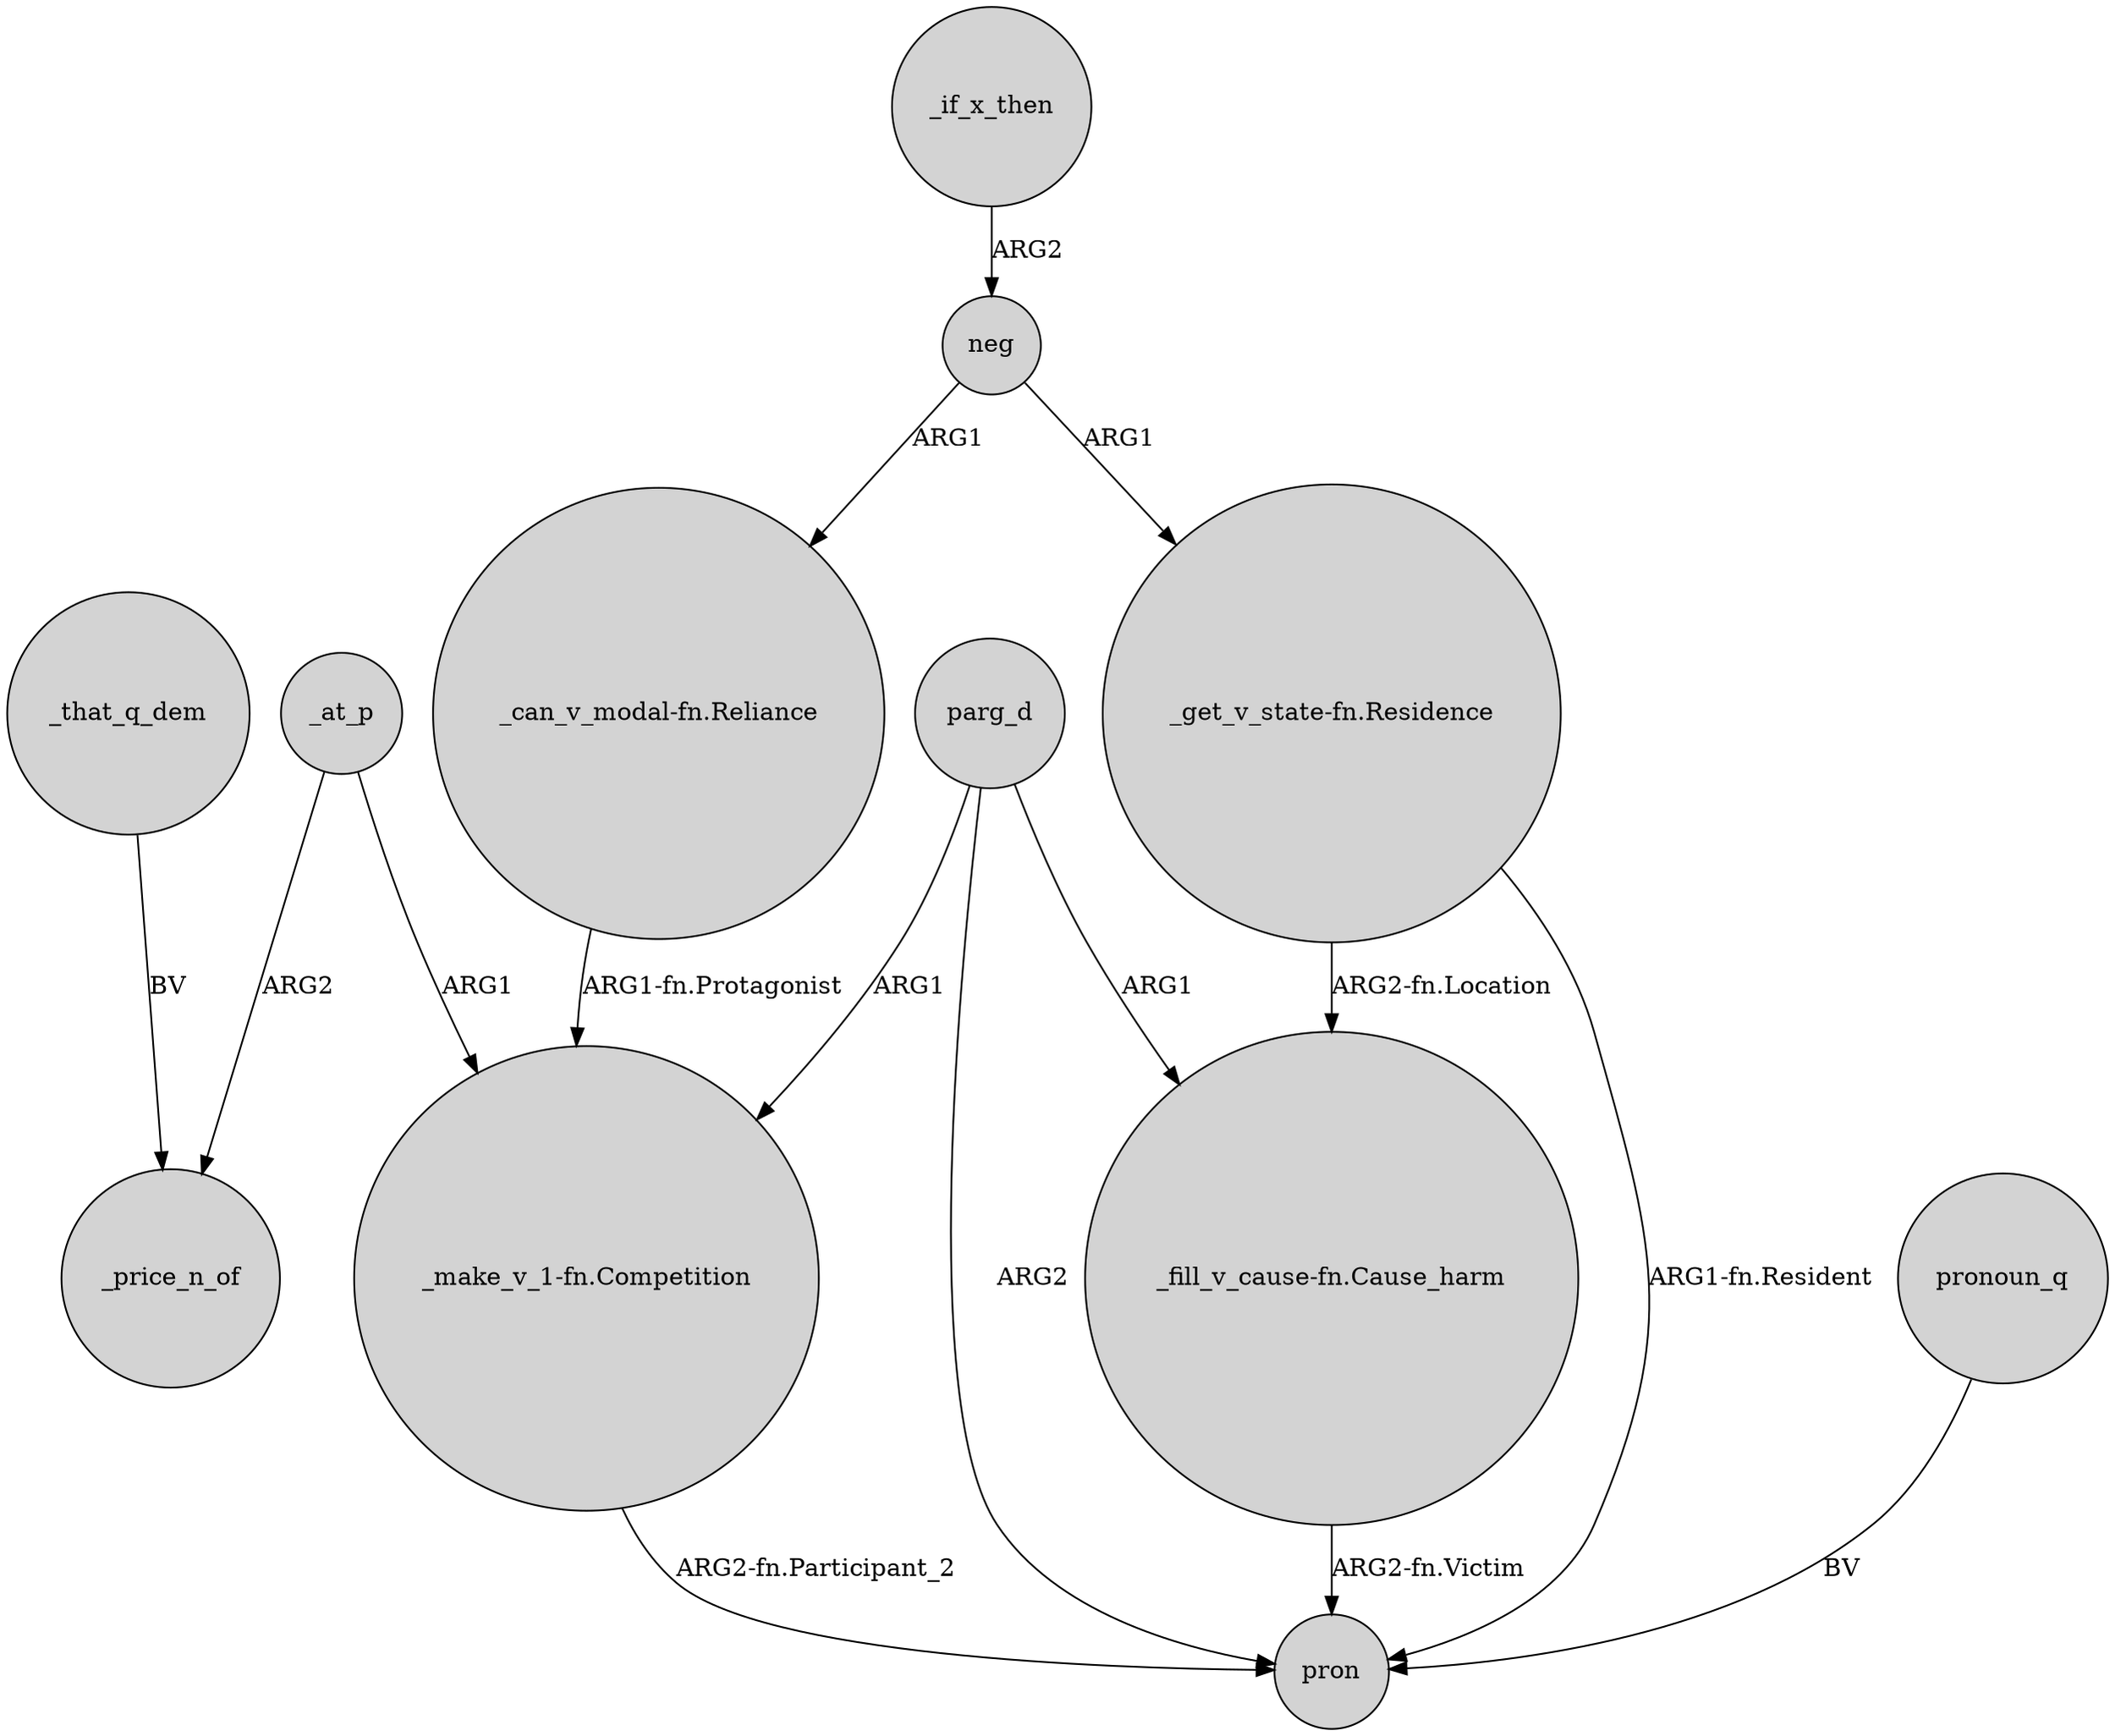 digraph {
	node [shape=circle style=filled]
	_that_q_dem -> _price_n_of [label=BV]
	"_can_v_modal-fn.Reliance" -> "_make_v_1-fn.Competition" [label="ARG1-fn.Protagonist"]
	_if_x_then -> neg [label=ARG2]
	neg -> "_can_v_modal-fn.Reliance" [label=ARG1]
	"_make_v_1-fn.Competition" -> pron [label="ARG2-fn.Participant_2"]
	"_get_v_state-fn.Residence" -> "_fill_v_cause-fn.Cause_harm" [label="ARG2-fn.Location"]
	"_fill_v_cause-fn.Cause_harm" -> pron [label="ARG2-fn.Victim"]
	_at_p -> _price_n_of [label=ARG2]
	parg_d -> "_make_v_1-fn.Competition" [label=ARG1]
	neg -> "_get_v_state-fn.Residence" [label=ARG1]
	parg_d -> "_fill_v_cause-fn.Cause_harm" [label=ARG1]
	pronoun_q -> pron [label=BV]
	"_get_v_state-fn.Residence" -> pron [label="ARG1-fn.Resident"]
	_at_p -> "_make_v_1-fn.Competition" [label=ARG1]
	parg_d -> pron [label=ARG2]
}
